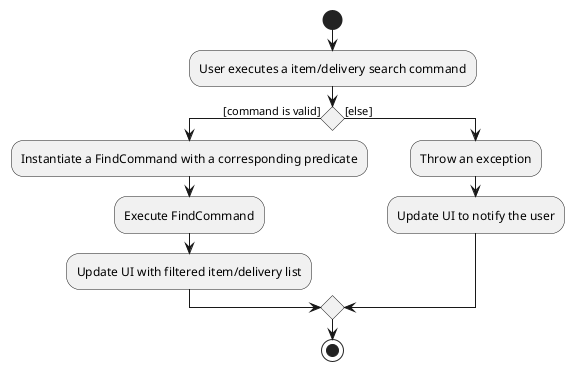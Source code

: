 @startuml

start

:User executes a item/delivery search command;

if () then ([command is valid])
	:Instantiate a FindCommand with a corresponding predicate;
	:Execute FindCommand;
	:Update UI with filtered item/delivery list;
else ([else])
	:Throw an exception;
	:Update UI to notify the user;
endif

stop

@enduml
